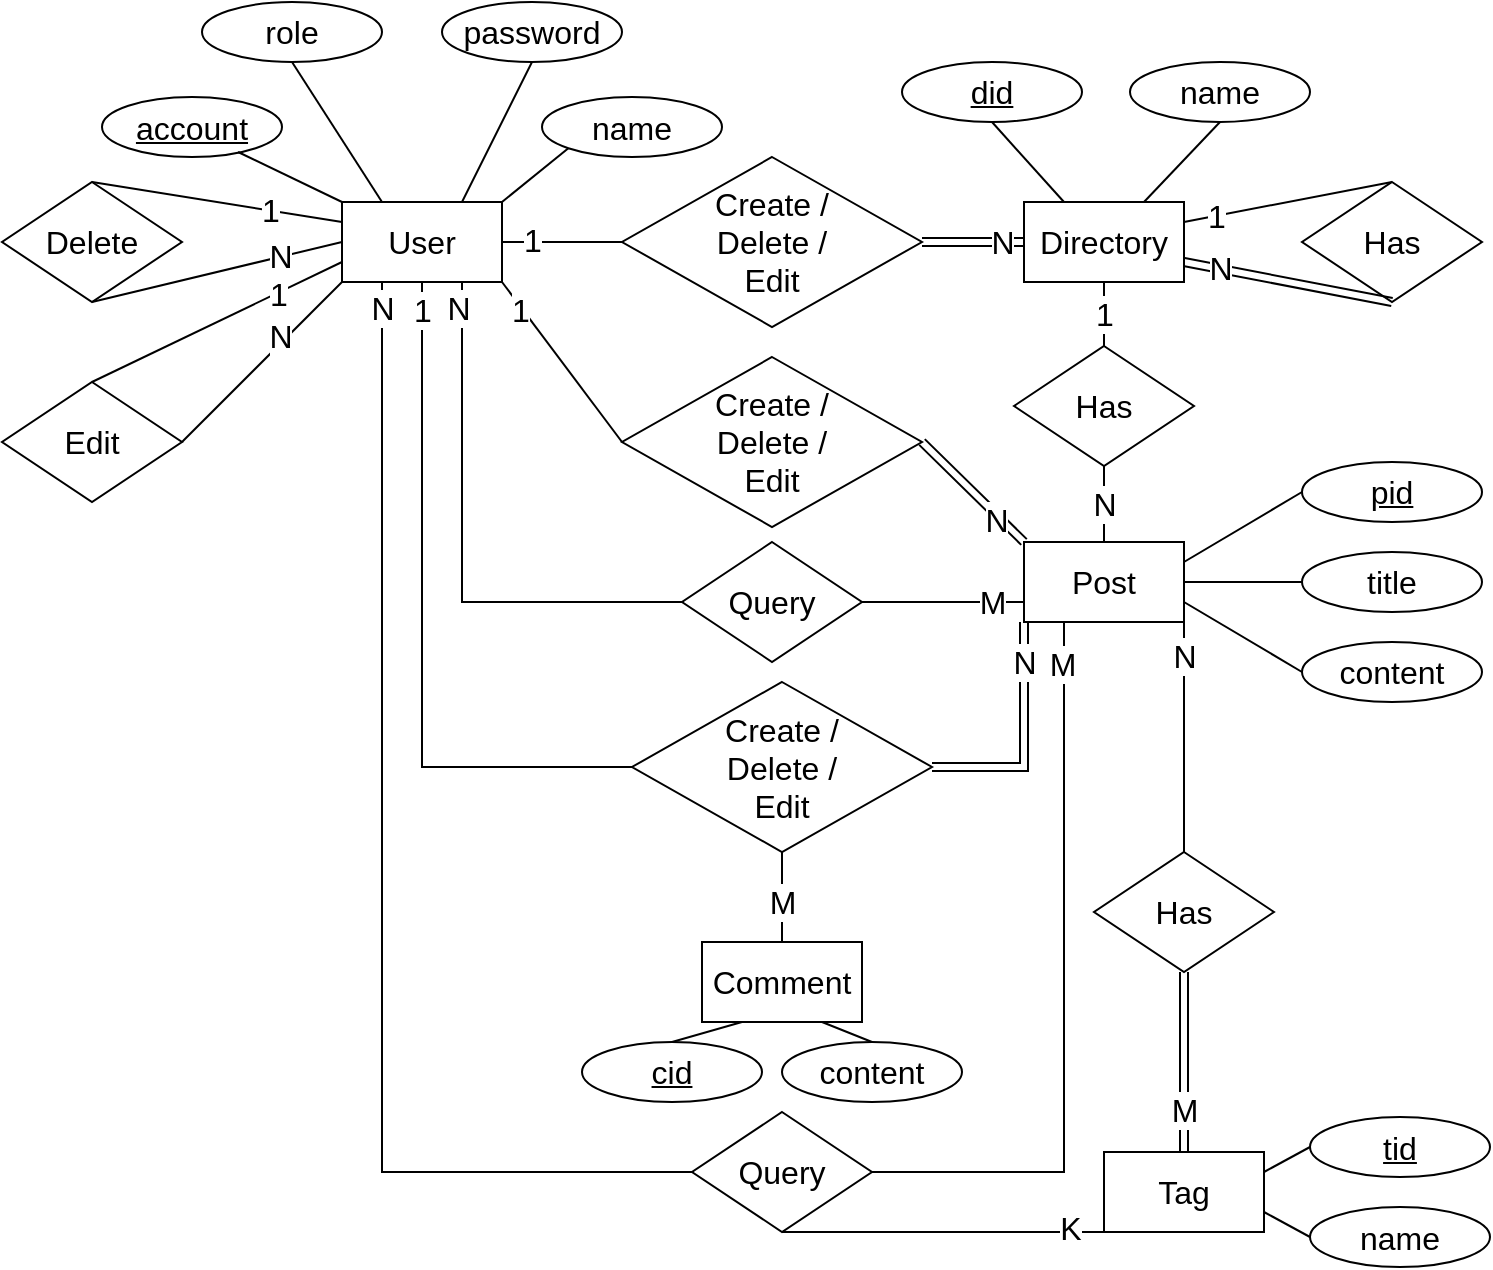 <mxfile version="16.1.2" type="device"><diagram id="SRrQzv1zi3dZUVZLT-9m" name="Page-1"><mxGraphModel dx="2029" dy="762" grid="1" gridSize="10" guides="1" tooltips="1" connect="1" arrows="1" fold="1" page="1" pageScale="1" pageWidth="827" pageHeight="1169" math="0" shadow="0"><root><mxCell id="0"/><mxCell id="1" parent="0"/><mxCell id="rI-JA3ZWg95dAhFGi8tn-11" style="rounded=0;orthogonalLoop=1;jettySize=auto;html=1;entryX=0.5;entryY=0;entryDx=0;entryDy=0;fontSize=16;endArrow=none;endFill=0;" edge="1" parent="1" target="rI-JA3ZWg95dAhFGi8tn-9"><mxGeometry relative="1" as="geometry"><mxPoint x="120" y="210" as="sourcePoint"/></mxGeometry></mxCell><mxCell id="rI-JA3ZWg95dAhFGi8tn-82" value="1" style="edgeLabel;html=1;align=center;verticalAlign=middle;resizable=0;points=[];fontSize=16;" vertex="1" connectable="0" parent="rI-JA3ZWg95dAhFGi8tn-11"><mxGeometry x="-0.423" relative="1" as="geometry"><mxPoint as="offset"/></mxGeometry></mxCell><mxCell id="rI-JA3ZWg95dAhFGi8tn-1" value="&lt;font style=&quot;font-size: 16px&quot;&gt;User&lt;/font&gt;" style="rounded=0;whiteSpace=wrap;html=1;" vertex="1" parent="1"><mxGeometry x="120" y="200" width="80" height="40" as="geometry"/></mxCell><mxCell id="rI-JA3ZWg95dAhFGi8tn-2" value="&lt;font style=&quot;font-size: 16px&quot;&gt;Directory&lt;/font&gt;" style="rounded=0;whiteSpace=wrap;html=1;" vertex="1" parent="1"><mxGeometry x="461" y="200" width="80" height="40" as="geometry"/></mxCell><mxCell id="rI-JA3ZWg95dAhFGi8tn-80" style="edgeStyle=orthogonalEdgeStyle;rounded=0;orthogonalLoop=1;jettySize=auto;html=1;entryX=1;entryY=0.5;entryDx=0;entryDy=0;fontSize=16;endArrow=none;endFill=0;exitX=0.25;exitY=1;exitDx=0;exitDy=0;" edge="1" parent="1" source="rI-JA3ZWg95dAhFGi8tn-3" target="rI-JA3ZWg95dAhFGi8tn-78"><mxGeometry relative="1" as="geometry"><mxPoint x="570" y="470" as="sourcePoint"/></mxGeometry></mxCell><mxCell id="rI-JA3ZWg95dAhFGi8tn-105" value="M" style="edgeLabel;html=1;align=center;verticalAlign=middle;resizable=0;points=[];fontSize=16;" vertex="1" connectable="0" parent="rI-JA3ZWg95dAhFGi8tn-80"><mxGeometry x="-0.924" y="3" relative="1" as="geometry"><mxPoint x="-4" y="7" as="offset"/></mxGeometry></mxCell><mxCell id="rI-JA3ZWg95dAhFGi8tn-3" value="&lt;font style=&quot;font-size: 16px&quot;&gt;Post&lt;/font&gt;" style="rounded=0;whiteSpace=wrap;html=1;" vertex="1" parent="1"><mxGeometry x="461" y="370" width="80" height="40" as="geometry"/></mxCell><mxCell id="rI-JA3ZWg95dAhFGi8tn-4" value="&lt;font style=&quot;font-size: 16px&quot;&gt;Comment&lt;/font&gt;" style="rounded=0;whiteSpace=wrap;html=1;" vertex="1" parent="1"><mxGeometry x="300" y="570" width="80" height="40" as="geometry"/></mxCell><mxCell id="rI-JA3ZWg95dAhFGi8tn-5" value="&lt;font style=&quot;font-size: 16px&quot;&gt;Tag&lt;/font&gt;" style="rounded=0;whiteSpace=wrap;html=1;" vertex="1" parent="1"><mxGeometry x="501" y="675" width="80" height="40" as="geometry"/></mxCell><mxCell id="rI-JA3ZWg95dAhFGi8tn-6" value="&lt;u&gt;account&lt;/u&gt;" style="ellipse;whiteSpace=wrap;html=1;fontSize=16;" vertex="1" parent="1"><mxGeometry y="147.5" width="90" height="30" as="geometry"/></mxCell><mxCell id="rI-JA3ZWg95dAhFGi8tn-7" value="password" style="ellipse;whiteSpace=wrap;html=1;fontSize=16;" vertex="1" parent="1"><mxGeometry x="170" y="100" width="90" height="30" as="geometry"/></mxCell><mxCell id="rI-JA3ZWg95dAhFGi8tn-8" value="role" style="ellipse;whiteSpace=wrap;html=1;fontSize=16;" vertex="1" parent="1"><mxGeometry x="50" y="100" width="90" height="30" as="geometry"/></mxCell><mxCell id="rI-JA3ZWg95dAhFGi8tn-9" value="Delete" style="rhombus;whiteSpace=wrap;html=1;fontSize=16;" vertex="1" parent="1"><mxGeometry x="-50" y="190" width="90" height="60" as="geometry"/></mxCell><mxCell id="rI-JA3ZWg95dAhFGi8tn-10" value="Edit" style="rhombus;whiteSpace=wrap;html=1;fontSize=16;" vertex="1" parent="1"><mxGeometry x="-50" y="290" width="90" height="60" as="geometry"/></mxCell><mxCell id="rI-JA3ZWg95dAhFGi8tn-12" style="rounded=0;orthogonalLoop=1;jettySize=auto;html=1;exitX=0;exitY=0.5;exitDx=0;exitDy=0;entryX=0.5;entryY=1;entryDx=0;entryDy=0;fontSize=16;endArrow=none;endFill=0;" edge="1" parent="1" source="rI-JA3ZWg95dAhFGi8tn-1" target="rI-JA3ZWg95dAhFGi8tn-9"><mxGeometry relative="1" as="geometry"><mxPoint x="130" y="250" as="sourcePoint"/><mxPoint x="50" y="380" as="targetPoint"/></mxGeometry></mxCell><mxCell id="rI-JA3ZWg95dAhFGi8tn-83" value="N" style="edgeLabel;html=1;align=center;verticalAlign=middle;resizable=0;points=[];fontSize=16;" vertex="1" connectable="0" parent="rI-JA3ZWg95dAhFGi8tn-12"><mxGeometry x="-0.509" y="-1" relative="1" as="geometry"><mxPoint as="offset"/></mxGeometry></mxCell><mxCell id="rI-JA3ZWg95dAhFGi8tn-13" style="rounded=0;orthogonalLoop=1;jettySize=auto;html=1;exitX=0;exitY=0.75;exitDx=0;exitDy=0;entryX=0.5;entryY=0;entryDx=0;entryDy=0;fontSize=16;endArrow=none;endFill=0;" edge="1" parent="1" source="rI-JA3ZWg95dAhFGi8tn-1" target="rI-JA3ZWg95dAhFGi8tn-10"><mxGeometry relative="1" as="geometry"><mxPoint x="150" y="250" as="sourcePoint"/><mxPoint x="140" y="380" as="targetPoint"/></mxGeometry></mxCell><mxCell id="rI-JA3ZWg95dAhFGi8tn-84" value="1" style="edgeLabel;html=1;align=center;verticalAlign=middle;resizable=0;points=[];fontSize=16;" vertex="1" connectable="0" parent="rI-JA3ZWg95dAhFGi8tn-13"><mxGeometry x="-0.49" relative="1" as="geometry"><mxPoint as="offset"/></mxGeometry></mxCell><mxCell id="rI-JA3ZWg95dAhFGi8tn-14" style="rounded=0;orthogonalLoop=1;jettySize=auto;html=1;exitX=0;exitY=1;exitDx=0;exitDy=0;fontSize=16;endArrow=none;endFill=0;entryX=1;entryY=0.5;entryDx=0;entryDy=0;" edge="1" parent="1" source="rI-JA3ZWg95dAhFGi8tn-1" target="rI-JA3ZWg95dAhFGi8tn-10"><mxGeometry relative="1" as="geometry"><mxPoint x="170" y="250" as="sourcePoint"/><mxPoint x="130" y="300" as="targetPoint"/></mxGeometry></mxCell><mxCell id="rI-JA3ZWg95dAhFGi8tn-85" value="N" style="edgeLabel;html=1;align=center;verticalAlign=middle;resizable=0;points=[];fontSize=16;" vertex="1" connectable="0" parent="rI-JA3ZWg95dAhFGi8tn-14"><mxGeometry x="-0.287" y="-4" relative="1" as="geometry"><mxPoint y="1" as="offset"/></mxGeometry></mxCell><mxCell id="rI-JA3ZWg95dAhFGi8tn-15" style="edgeStyle=none;rounded=0;orthogonalLoop=1;jettySize=auto;html=1;exitX=0;exitY=0.25;exitDx=0;exitDy=0;entryX=0;entryY=0;entryDx=0;entryDy=0;fontSize=16;endArrow=none;endFill=0;" edge="1" parent="1" source="rI-JA3ZWg95dAhFGi8tn-1" target="rI-JA3ZWg95dAhFGi8tn-1"><mxGeometry relative="1" as="geometry"/></mxCell><mxCell id="rI-JA3ZWg95dAhFGi8tn-17" style="rounded=0;orthogonalLoop=1;jettySize=auto;html=1;exitX=0.5;exitY=1;exitDx=0;exitDy=0;entryX=0.25;entryY=0;entryDx=0;entryDy=0;fontSize=16;endArrow=none;endFill=0;" edge="1" parent="1" source="rI-JA3ZWg95dAhFGi8tn-8" target="rI-JA3ZWg95dAhFGi8tn-1"><mxGeometry relative="1" as="geometry"><mxPoint x="150" y="250" as="sourcePoint"/><mxPoint x="125" y="340" as="targetPoint"/></mxGeometry></mxCell><mxCell id="rI-JA3ZWg95dAhFGi8tn-18" style="rounded=0;orthogonalLoop=1;jettySize=auto;html=1;exitX=0.756;exitY=0.917;exitDx=0;exitDy=0;fontSize=16;endArrow=none;endFill=0;entryX=0;entryY=0;entryDx=0;entryDy=0;exitPerimeter=0;" edge="1" parent="1" source="rI-JA3ZWg95dAhFGi8tn-6" target="rI-JA3ZWg95dAhFGi8tn-1"><mxGeometry relative="1" as="geometry"><mxPoint x="85" y="170" as="sourcePoint"/><mxPoint x="60" y="180" as="targetPoint"/></mxGeometry></mxCell><mxCell id="rI-JA3ZWg95dAhFGi8tn-19" style="rounded=0;orthogonalLoop=1;jettySize=auto;html=1;exitX=0.5;exitY=1;exitDx=0;exitDy=0;fontSize=16;endArrow=none;endFill=0;entryX=0.75;entryY=0;entryDx=0;entryDy=0;" edge="1" parent="1" source="rI-JA3ZWg95dAhFGi8tn-7" target="rI-JA3ZWg95dAhFGi8tn-1"><mxGeometry relative="1" as="geometry"><mxPoint x="170" y="130" as="sourcePoint"/><mxPoint x="170" y="210" as="targetPoint"/></mxGeometry></mxCell><mxCell id="rI-JA3ZWg95dAhFGi8tn-20" value="&lt;u&gt;did&lt;/u&gt;" style="ellipse;whiteSpace=wrap;html=1;fontSize=16;" vertex="1" parent="1"><mxGeometry x="400" y="130" width="90" height="30" as="geometry"/></mxCell><mxCell id="rI-JA3ZWg95dAhFGi8tn-21" value="name" style="ellipse;whiteSpace=wrap;html=1;fontSize=16;" vertex="1" parent="1"><mxGeometry x="514" y="130" width="90" height="30" as="geometry"/></mxCell><mxCell id="rI-JA3ZWg95dAhFGi8tn-22" value="name" style="ellipse;whiteSpace=wrap;html=1;fontSize=16;" vertex="1" parent="1"><mxGeometry x="220" y="147.5" width="90" height="30" as="geometry"/></mxCell><mxCell id="rI-JA3ZWg95dAhFGi8tn-23" style="rounded=0;orthogonalLoop=1;jettySize=auto;html=1;exitX=0;exitY=1;exitDx=0;exitDy=0;entryX=1;entryY=0;entryDx=0;entryDy=0;fontSize=16;endArrow=none;endFill=0;" edge="1" parent="1" source="rI-JA3ZWg95dAhFGi8tn-22" target="rI-JA3ZWg95dAhFGi8tn-1"><mxGeometry relative="1" as="geometry"><mxPoint x="45" y="180" as="sourcePoint"/><mxPoint x="150" y="210" as="targetPoint"/></mxGeometry></mxCell><mxCell id="rI-JA3ZWg95dAhFGi8tn-24" style="rounded=0;orthogonalLoop=1;jettySize=auto;html=1;exitX=0.5;exitY=1;exitDx=0;exitDy=0;fontSize=16;endArrow=none;endFill=0;entryX=0.25;entryY=0;entryDx=0;entryDy=0;" edge="1" parent="1" source="rI-JA3ZWg95dAhFGi8tn-20" target="rI-JA3ZWg95dAhFGi8tn-2"><mxGeometry relative="1" as="geometry"><mxPoint x="266" y="190" as="sourcePoint"/><mxPoint x="481" y="190" as="targetPoint"/></mxGeometry></mxCell><mxCell id="rI-JA3ZWg95dAhFGi8tn-25" style="rounded=0;orthogonalLoop=1;jettySize=auto;html=1;exitX=0.5;exitY=1;exitDx=0;exitDy=0;fontSize=16;endArrow=none;endFill=0;entryX=0.75;entryY=0;entryDx=0;entryDy=0;" edge="1" parent="1" source="rI-JA3ZWg95dAhFGi8tn-21" target="rI-JA3ZWg95dAhFGi8tn-2"><mxGeometry relative="1" as="geometry"><mxPoint x="456" y="150" as="sourcePoint"/><mxPoint x="491" y="210" as="targetPoint"/></mxGeometry></mxCell><mxCell id="rI-JA3ZWg95dAhFGi8tn-28" value="Has" style="rhombus;whiteSpace=wrap;html=1;fontSize=16;" vertex="1" parent="1"><mxGeometry x="600" y="190" width="90" height="60" as="geometry"/></mxCell><mxCell id="rI-JA3ZWg95dAhFGi8tn-29" style="rounded=0;orthogonalLoop=1;jettySize=auto;html=1;exitX=0.5;exitY=0;exitDx=0;exitDy=0;fontSize=16;endArrow=none;endFill=0;entryX=1;entryY=0.25;entryDx=0;entryDy=0;" edge="1" parent="1" source="rI-JA3ZWg95dAhFGi8tn-28" target="rI-JA3ZWg95dAhFGi8tn-2"><mxGeometry relative="1" as="geometry"><mxPoint x="569" y="170" as="sourcePoint"/><mxPoint x="531" y="210" as="targetPoint"/></mxGeometry></mxCell><mxCell id="rI-JA3ZWg95dAhFGi8tn-92" value="1" style="edgeLabel;html=1;align=center;verticalAlign=middle;resizable=0;points=[];fontSize=16;" vertex="1" connectable="0" parent="rI-JA3ZWg95dAhFGi8tn-29"><mxGeometry x="0.693" relative="1" as="geometry"><mxPoint as="offset"/></mxGeometry></mxCell><mxCell id="rI-JA3ZWg95dAhFGi8tn-31" value="Create /&lt;br&gt;Delete /&lt;br&gt;Edit" style="rhombus;whiteSpace=wrap;html=1;fontSize=16;" vertex="1" parent="1"><mxGeometry x="260" y="177.5" width="150" height="85" as="geometry"/></mxCell><mxCell id="rI-JA3ZWg95dAhFGi8tn-34" style="rounded=0;orthogonalLoop=1;jettySize=auto;html=1;exitX=0;exitY=0.5;exitDx=0;exitDy=0;entryX=1;entryY=0.5;entryDx=0;entryDy=0;fontSize=16;endArrow=none;endFill=0;" edge="1" parent="1" source="rI-JA3ZWg95dAhFGi8tn-31" target="rI-JA3ZWg95dAhFGi8tn-1"><mxGeometry relative="1" as="geometry"><mxPoint x="245" y="150" as="sourcePoint"/><mxPoint x="190" y="210" as="targetPoint"/></mxGeometry></mxCell><mxCell id="rI-JA3ZWg95dAhFGi8tn-88" value="1" style="edgeLabel;html=1;align=center;verticalAlign=middle;resizable=0;points=[];fontSize=16;" vertex="1" connectable="0" parent="rI-JA3ZWg95dAhFGi8tn-34"><mxGeometry x="0.5" y="-1" relative="1" as="geometry"><mxPoint as="offset"/></mxGeometry></mxCell><mxCell id="rI-JA3ZWg95dAhFGi8tn-40" value="Has" style="rhombus;whiteSpace=wrap;html=1;fontSize=16;" vertex="1" parent="1"><mxGeometry x="456" y="272" width="90" height="60" as="geometry"/></mxCell><mxCell id="rI-JA3ZWg95dAhFGi8tn-41" value="1" style="rounded=0;orthogonalLoop=1;jettySize=auto;html=1;exitX=0.5;exitY=0;exitDx=0;exitDy=0;fontSize=16;endArrow=none;endFill=0;entryX=0.5;entryY=1;entryDx=0;entryDy=0;" edge="1" parent="1" source="rI-JA3ZWg95dAhFGi8tn-40" target="rI-JA3ZWg95dAhFGi8tn-2"><mxGeometry relative="1" as="geometry"><mxPoint x="655" y="260" as="sourcePoint"/><mxPoint x="551" y="240" as="targetPoint"/></mxGeometry></mxCell><mxCell id="rI-JA3ZWg95dAhFGi8tn-42" value="N" style="rounded=0;orthogonalLoop=1;jettySize=auto;html=1;exitX=0.5;exitY=0;exitDx=0;exitDy=0;fontSize=16;endArrow=none;endFill=0;entryX=0.5;entryY=1;entryDx=0;entryDy=0;" edge="1" parent="1" source="rI-JA3ZWg95dAhFGi8tn-3" target="rI-JA3ZWg95dAhFGi8tn-40"><mxGeometry relative="1" as="geometry"><mxPoint x="511" y="290" as="sourcePoint"/><mxPoint x="511" y="240" as="targetPoint"/></mxGeometry></mxCell><mxCell id="rI-JA3ZWg95dAhFGi8tn-48" style="rounded=0;orthogonalLoop=1;jettySize=auto;html=1;exitX=0;exitY=0.5;exitDx=0;exitDy=0;entryX=1;entryY=1;entryDx=0;entryDy=0;fontSize=16;endArrow=none;endFill=0;" edge="1" parent="1" source="rI-JA3ZWg95dAhFGi8tn-69" target="rI-JA3ZWg95dAhFGi8tn-1"><mxGeometry relative="1" as="geometry"><mxPoint x="290" y="510" as="sourcePoint"/><mxPoint x="200" y="450" as="targetPoint"/></mxGeometry></mxCell><mxCell id="rI-JA3ZWg95dAhFGi8tn-97" value="1" style="edgeLabel;html=1;align=center;verticalAlign=middle;resizable=0;points=[];fontSize=16;" vertex="1" connectable="0" parent="rI-JA3ZWg95dAhFGi8tn-48"><mxGeometry x="0.668" y="1" relative="1" as="geometry"><mxPoint as="offset"/></mxGeometry></mxCell><mxCell id="rI-JA3ZWg95dAhFGi8tn-53" value="Query" style="rhombus;whiteSpace=wrap;html=1;fontSize=16;" vertex="1" parent="1"><mxGeometry x="290" y="370" width="90" height="60" as="geometry"/></mxCell><mxCell id="rI-JA3ZWg95dAhFGi8tn-54" style="rounded=0;orthogonalLoop=1;jettySize=auto;html=1;exitX=0;exitY=0.5;exitDx=0;exitDy=0;entryX=0.75;entryY=1;entryDx=0;entryDy=0;fontSize=16;endArrow=none;endFill=0;edgeStyle=orthogonalEdgeStyle;" edge="1" parent="1" source="rI-JA3ZWg95dAhFGi8tn-53" target="rI-JA3ZWg95dAhFGi8tn-1"><mxGeometry relative="1" as="geometry"><mxPoint x="300" y="520" as="sourcePoint"/><mxPoint x="170" y="250" as="targetPoint"/></mxGeometry></mxCell><mxCell id="rI-JA3ZWg95dAhFGi8tn-100" value="N" style="edgeLabel;html=1;align=center;verticalAlign=middle;resizable=0;points=[];fontSize=16;" vertex="1" connectable="0" parent="rI-JA3ZWg95dAhFGi8tn-54"><mxGeometry x="0.904" y="2" relative="1" as="geometry"><mxPoint as="offset"/></mxGeometry></mxCell><mxCell id="rI-JA3ZWg95dAhFGi8tn-55" style="rounded=0;orthogonalLoop=1;jettySize=auto;html=1;exitX=0;exitY=0.75;exitDx=0;exitDy=0;entryX=1;entryY=0.5;entryDx=0;entryDy=0;fontSize=16;endArrow=none;endFill=0;" edge="1" parent="1" source="rI-JA3ZWg95dAhFGi8tn-3" target="rI-JA3ZWg95dAhFGi8tn-53"><mxGeometry relative="1" as="geometry"><mxPoint x="300" y="590" as="sourcePoint"/><mxPoint x="150" y="250" as="targetPoint"/></mxGeometry></mxCell><mxCell id="rI-JA3ZWg95dAhFGi8tn-101" value="M" style="edgeLabel;html=1;align=center;verticalAlign=middle;resizable=0;points=[];fontSize=16;" vertex="1" connectable="0" parent="rI-JA3ZWg95dAhFGi8tn-55"><mxGeometry x="-0.605" relative="1" as="geometry"><mxPoint as="offset"/></mxGeometry></mxCell><mxCell id="rI-JA3ZWg95dAhFGi8tn-56" value="&lt;u&gt;pid&lt;/u&gt;" style="ellipse;whiteSpace=wrap;html=1;fontSize=16;" vertex="1" parent="1"><mxGeometry x="600" y="330" width="90" height="30" as="geometry"/></mxCell><mxCell id="rI-JA3ZWg95dAhFGi8tn-57" value="title" style="ellipse;whiteSpace=wrap;html=1;fontSize=16;" vertex="1" parent="1"><mxGeometry x="600" y="375" width="90" height="30" as="geometry"/></mxCell><mxCell id="rI-JA3ZWg95dAhFGi8tn-58" value="content" style="ellipse;whiteSpace=wrap;html=1;fontSize=16;" vertex="1" parent="1"><mxGeometry x="600" y="420" width="90" height="30" as="geometry"/></mxCell><mxCell id="rI-JA3ZWg95dAhFGi8tn-59" style="rounded=0;orthogonalLoop=1;jettySize=auto;html=1;exitX=1;exitY=0.25;exitDx=0;exitDy=0;fontSize=16;endArrow=none;endFill=0;entryX=0;entryY=0.5;entryDx=0;entryDy=0;" edge="1" parent="1" source="rI-JA3ZWg95dAhFGi8tn-3" target="rI-JA3ZWg95dAhFGi8tn-56"><mxGeometry relative="1" as="geometry"><mxPoint x="511" y="420" as="sourcePoint"/><mxPoint x="511" y="350" as="targetPoint"/></mxGeometry></mxCell><mxCell id="rI-JA3ZWg95dAhFGi8tn-60" style="rounded=0;orthogonalLoop=1;jettySize=auto;html=1;exitX=1;exitY=0.5;exitDx=0;exitDy=0;fontSize=16;endArrow=none;endFill=0;entryX=0;entryY=0.5;entryDx=0;entryDy=0;" edge="1" parent="1" source="rI-JA3ZWg95dAhFGi8tn-3" target="rI-JA3ZWg95dAhFGi8tn-57"><mxGeometry relative="1" as="geometry"><mxPoint x="551" y="420" as="sourcePoint"/><mxPoint x="590" y="385" as="targetPoint"/></mxGeometry></mxCell><mxCell id="rI-JA3ZWg95dAhFGi8tn-61" style="rounded=0;orthogonalLoop=1;jettySize=auto;html=1;exitX=1;exitY=0.75;exitDx=0;exitDy=0;fontSize=16;endArrow=none;endFill=0;entryX=0;entryY=0.5;entryDx=0;entryDy=0;" edge="1" parent="1" source="rI-JA3ZWg95dAhFGi8tn-3" target="rI-JA3ZWg95dAhFGi8tn-58"><mxGeometry relative="1" as="geometry"><mxPoint x="551" y="430" as="sourcePoint"/><mxPoint x="590" y="430" as="targetPoint"/></mxGeometry></mxCell><mxCell id="rI-JA3ZWg95dAhFGi8tn-62" value="Has" style="rhombus;whiteSpace=wrap;html=1;fontSize=16;" vertex="1" parent="1"><mxGeometry x="496" y="525" width="90" height="60" as="geometry"/></mxCell><mxCell id="rI-JA3ZWg95dAhFGi8tn-63" style="rounded=0;orthogonalLoop=1;jettySize=auto;html=1;exitX=0.5;exitY=0;exitDx=0;exitDy=0;fontSize=16;endArrow=none;endFill=0;entryX=1;entryY=1;entryDx=0;entryDy=0;" edge="1" parent="1" source="rI-JA3ZWg95dAhFGi8tn-62" target="rI-JA3ZWg95dAhFGi8tn-3"><mxGeometry relative="1" as="geometry"><mxPoint x="655" y="480" as="sourcePoint"/><mxPoint x="540" y="490" as="targetPoint"/></mxGeometry></mxCell><mxCell id="rI-JA3ZWg95dAhFGi8tn-107" value="N" style="edgeLabel;html=1;align=center;verticalAlign=middle;resizable=0;points=[];fontSize=16;" vertex="1" connectable="0" parent="rI-JA3ZWg95dAhFGi8tn-63"><mxGeometry x="0.704" relative="1" as="geometry"><mxPoint as="offset"/></mxGeometry></mxCell><mxCell id="rI-JA3ZWg95dAhFGi8tn-65" value="&lt;u&gt;tid&lt;/u&gt;" style="ellipse;whiteSpace=wrap;html=1;fontSize=16;" vertex="1" parent="1"><mxGeometry x="604" y="657.5" width="90" height="30" as="geometry"/></mxCell><mxCell id="rI-JA3ZWg95dAhFGi8tn-66" value="name" style="ellipse;whiteSpace=wrap;html=1;fontSize=16;" vertex="1" parent="1"><mxGeometry x="604" y="702.5" width="90" height="30" as="geometry"/></mxCell><mxCell id="rI-JA3ZWg95dAhFGi8tn-67" style="rounded=0;orthogonalLoop=1;jettySize=auto;html=1;fontSize=16;endArrow=none;endFill=0;entryX=0;entryY=0.5;entryDx=0;entryDy=0;exitX=1;exitY=0.25;exitDx=0;exitDy=0;" edge="1" parent="1" source="rI-JA3ZWg95dAhFGi8tn-5" target="rI-JA3ZWg95dAhFGi8tn-65"><mxGeometry relative="1" as="geometry"><mxPoint x="591" y="650" as="sourcePoint"/><mxPoint x="521" y="580" as="targetPoint"/></mxGeometry></mxCell><mxCell id="rI-JA3ZWg95dAhFGi8tn-68" style="rounded=0;orthogonalLoop=1;jettySize=auto;html=1;fontSize=16;endArrow=none;endFill=0;entryX=0;entryY=0.5;entryDx=0;entryDy=0;exitX=1;exitY=0.75;exitDx=0;exitDy=0;" edge="1" parent="1" source="rI-JA3ZWg95dAhFGi8tn-5" target="rI-JA3ZWg95dAhFGi8tn-66"><mxGeometry relative="1" as="geometry"><mxPoint x="591" y="670" as="sourcePoint"/><mxPoint x="610" y="647.5" as="targetPoint"/></mxGeometry></mxCell><mxCell id="rI-JA3ZWg95dAhFGi8tn-69" value="Create /&lt;br&gt;Delete /&lt;br&gt;Edit" style="rhombus;whiteSpace=wrap;html=1;fontSize=16;" vertex="1" parent="1"><mxGeometry x="260" y="277.5" width="150" height="85" as="geometry"/></mxCell><mxCell id="rI-JA3ZWg95dAhFGi8tn-70" value="Create /&lt;br&gt;Delete /&lt;br&gt;Edit" style="rhombus;whiteSpace=wrap;html=1;fontSize=16;" vertex="1" parent="1"><mxGeometry x="265" y="440" width="150" height="85" as="geometry"/></mxCell><mxCell id="rI-JA3ZWg95dAhFGi8tn-71" style="rounded=0;orthogonalLoop=1;jettySize=auto;html=1;exitX=0;exitY=0.5;exitDx=0;exitDy=0;entryX=0.5;entryY=1;entryDx=0;entryDy=0;fontSize=16;endArrow=none;endFill=0;edgeStyle=orthogonalEdgeStyle;" edge="1" parent="1" source="rI-JA3ZWg95dAhFGi8tn-70" target="rI-JA3ZWg95dAhFGi8tn-1"><mxGeometry relative="1" as="geometry"><mxPoint x="270" y="325" as="sourcePoint"/><mxPoint x="210" y="250" as="targetPoint"/></mxGeometry></mxCell><mxCell id="rI-JA3ZWg95dAhFGi8tn-102" value="1" style="edgeLabel;html=1;align=center;verticalAlign=middle;resizable=0;points=[];fontSize=16;" vertex="1" connectable="0" parent="rI-JA3ZWg95dAhFGi8tn-71"><mxGeometry x="0.885" y="-1" relative="1" as="geometry"><mxPoint x="-1" y="-6" as="offset"/></mxGeometry></mxCell><mxCell id="rI-JA3ZWg95dAhFGi8tn-72" value="M" style="rounded=0;orthogonalLoop=1;jettySize=auto;html=1;exitX=0.5;exitY=0;exitDx=0;exitDy=0;fontSize=16;endArrow=none;endFill=0;entryX=0.5;entryY=1;entryDx=0;entryDy=0;" edge="1" parent="1"><mxGeometry x="-0.111" relative="1" as="geometry"><mxPoint x="340" y="570" as="sourcePoint"/><mxPoint x="340" y="525" as="targetPoint"/><mxPoint as="offset"/></mxGeometry></mxCell><mxCell id="rI-JA3ZWg95dAhFGi8tn-76" style="edgeStyle=none;rounded=0;orthogonalLoop=1;jettySize=auto;html=1;exitX=0.5;exitY=0;exitDx=0;exitDy=0;entryX=0.25;entryY=1;entryDx=0;entryDy=0;fontSize=16;endArrow=none;endFill=0;" edge="1" parent="1" source="rI-JA3ZWg95dAhFGi8tn-74" target="rI-JA3ZWg95dAhFGi8tn-4"><mxGeometry relative="1" as="geometry"/></mxCell><mxCell id="rI-JA3ZWg95dAhFGi8tn-74" value="&lt;u&gt;cid&lt;/u&gt;" style="ellipse;whiteSpace=wrap;html=1;fontSize=16;" vertex="1" parent="1"><mxGeometry x="240" y="620" width="90" height="30" as="geometry"/></mxCell><mxCell id="rI-JA3ZWg95dAhFGi8tn-77" style="edgeStyle=none;rounded=0;orthogonalLoop=1;jettySize=auto;html=1;exitX=0.5;exitY=0;exitDx=0;exitDy=0;entryX=0.75;entryY=1;entryDx=0;entryDy=0;fontSize=16;endArrow=none;endFill=0;" edge="1" parent="1" source="rI-JA3ZWg95dAhFGi8tn-75" target="rI-JA3ZWg95dAhFGi8tn-4"><mxGeometry relative="1" as="geometry"/></mxCell><mxCell id="rI-JA3ZWg95dAhFGi8tn-75" value="content" style="ellipse;whiteSpace=wrap;html=1;fontSize=16;" vertex="1" parent="1"><mxGeometry x="340" y="620" width="90" height="30" as="geometry"/></mxCell><mxCell id="rI-JA3ZWg95dAhFGi8tn-81" style="edgeStyle=none;rounded=0;orthogonalLoop=1;jettySize=auto;html=1;exitX=0.5;exitY=1;exitDx=0;exitDy=0;entryX=0;entryY=1;entryDx=0;entryDy=0;fontSize=16;endArrow=none;endFill=0;" edge="1" parent="1" source="rI-JA3ZWg95dAhFGi8tn-78" target="rI-JA3ZWg95dAhFGi8tn-5"><mxGeometry relative="1" as="geometry"/></mxCell><mxCell id="rI-JA3ZWg95dAhFGi8tn-106" value="K" style="edgeLabel;html=1;align=center;verticalAlign=middle;resizable=0;points=[];fontSize=16;" vertex="1" connectable="0" parent="rI-JA3ZWg95dAhFGi8tn-81"><mxGeometry x="0.789" y="2" relative="1" as="geometry"><mxPoint as="offset"/></mxGeometry></mxCell><mxCell id="rI-JA3ZWg95dAhFGi8tn-78" value="Query" style="rhombus;whiteSpace=wrap;html=1;fontSize=16;" vertex="1" parent="1"><mxGeometry x="295" y="655" width="90" height="60" as="geometry"/></mxCell><mxCell id="rI-JA3ZWg95dAhFGi8tn-79" style="rounded=0;orthogonalLoop=1;jettySize=auto;html=1;exitX=0;exitY=0.5;exitDx=0;exitDy=0;fontSize=16;endArrow=none;endFill=0;entryX=0.25;entryY=1;entryDx=0;entryDy=0;edgeStyle=orthogonalEdgeStyle;" edge="1" parent="1" source="rI-JA3ZWg95dAhFGi8tn-78" target="rI-JA3ZWg95dAhFGi8tn-1"><mxGeometry relative="1" as="geometry"><mxPoint x="170" y="480" as="sourcePoint"/><mxPoint x="160" y="320" as="targetPoint"/></mxGeometry></mxCell><mxCell id="rI-JA3ZWg95dAhFGi8tn-104" value="N" style="edgeLabel;html=1;align=center;verticalAlign=middle;resizable=0;points=[];fontSize=16;" vertex="1" connectable="0" parent="rI-JA3ZWg95dAhFGi8tn-79"><mxGeometry x="0.95" relative="1" as="geometry"><mxPoint y="-2" as="offset"/></mxGeometry></mxCell><mxCell id="rI-JA3ZWg95dAhFGi8tn-86" value="" style="shape=link;html=1;rounded=0;fontSize=16;endArrow=none;endFill=0;exitX=1;exitY=0.5;exitDx=0;exitDy=0;entryX=0;entryY=0.5;entryDx=0;entryDy=0;" edge="1" parent="1" source="rI-JA3ZWg95dAhFGi8tn-31" target="rI-JA3ZWg95dAhFGi8tn-2"><mxGeometry relative="1" as="geometry"><mxPoint x="330" y="460" as="sourcePoint"/><mxPoint x="440" y="270" as="targetPoint"/></mxGeometry></mxCell><mxCell id="rI-JA3ZWg95dAhFGi8tn-89" value="N" style="edgeLabel;html=1;align=center;verticalAlign=middle;resizable=0;points=[];fontSize=16;" vertex="1" connectable="0" parent="rI-JA3ZWg95dAhFGi8tn-86"><mxGeometry x="0.372" y="4" relative="1" as="geometry"><mxPoint x="5" y="4" as="offset"/></mxGeometry></mxCell><mxCell id="rI-JA3ZWg95dAhFGi8tn-95" value="" style="shape=link;html=1;rounded=0;fontSize=16;endArrow=none;endFill=0;exitX=0.5;exitY=1;exitDx=0;exitDy=0;entryX=1;entryY=0.75;entryDx=0;entryDy=0;" edge="1" parent="1" source="rI-JA3ZWg95dAhFGi8tn-28" target="rI-JA3ZWg95dAhFGi8tn-2"><mxGeometry relative="1" as="geometry"><mxPoint x="420" y="230" as="sourcePoint"/><mxPoint x="471" y="230" as="targetPoint"/></mxGeometry></mxCell><mxCell id="rI-JA3ZWg95dAhFGi8tn-96" value="N" style="edgeLabel;html=1;align=center;verticalAlign=middle;resizable=0;points=[];fontSize=16;" vertex="1" connectable="0" parent="rI-JA3ZWg95dAhFGi8tn-95"><mxGeometry x="0.372" y="4" relative="1" as="geometry"><mxPoint x="-14" y="-7" as="offset"/></mxGeometry></mxCell><mxCell id="rI-JA3ZWg95dAhFGi8tn-98" value="" style="shape=link;html=1;rounded=0;fontSize=16;endArrow=none;endFill=0;exitX=1;exitY=0.5;exitDx=0;exitDy=0;entryX=0;entryY=0;entryDx=0;entryDy=0;" edge="1" parent="1" source="rI-JA3ZWg95dAhFGi8tn-69" target="rI-JA3ZWg95dAhFGi8tn-3"><mxGeometry relative="1" as="geometry"><mxPoint x="420" y="230" as="sourcePoint"/><mxPoint x="471" y="230" as="targetPoint"/></mxGeometry></mxCell><mxCell id="rI-JA3ZWg95dAhFGi8tn-99" value="N" style="edgeLabel;html=1;align=center;verticalAlign=middle;resizable=0;points=[];fontSize=16;" vertex="1" connectable="0" parent="rI-JA3ZWg95dAhFGi8tn-98"><mxGeometry x="0.372" y="4" relative="1" as="geometry"><mxPoint x="-1" y="7" as="offset"/></mxGeometry></mxCell><mxCell id="rI-JA3ZWg95dAhFGi8tn-109" value="" style="shape=link;html=1;rounded=0;fontSize=16;endArrow=none;endFill=0;exitX=0.5;exitY=1;exitDx=0;exitDy=0;entryX=0.5;entryY=0;entryDx=0;entryDy=0;" edge="1" parent="1" source="rI-JA3ZWg95dAhFGi8tn-62" target="rI-JA3ZWg95dAhFGi8tn-5"><mxGeometry relative="1" as="geometry"><mxPoint x="420" y="330" as="sourcePoint"/><mxPoint x="471" y="380" as="targetPoint"/></mxGeometry></mxCell><mxCell id="rI-JA3ZWg95dAhFGi8tn-110" value="M" style="edgeLabel;html=1;align=center;verticalAlign=middle;resizable=0;points=[];fontSize=16;" vertex="1" connectable="0" parent="rI-JA3ZWg95dAhFGi8tn-109"><mxGeometry x="0.372" y="4" relative="1" as="geometry"><mxPoint x="-4" y="7" as="offset"/></mxGeometry></mxCell><mxCell id="rI-JA3ZWg95dAhFGi8tn-111" value="" style="shape=link;html=1;rounded=0;fontSize=16;endArrow=none;endFill=0;exitX=1;exitY=0.5;exitDx=0;exitDy=0;entryX=0;entryY=1;entryDx=0;entryDy=0;edgeStyle=orthogonalEdgeStyle;" edge="1" parent="1" source="rI-JA3ZWg95dAhFGi8tn-70" target="rI-JA3ZWg95dAhFGi8tn-3"><mxGeometry relative="1" as="geometry"><mxPoint x="420" y="330" as="sourcePoint"/><mxPoint x="471" y="380" as="targetPoint"/></mxGeometry></mxCell><mxCell id="rI-JA3ZWg95dAhFGi8tn-112" value="N" style="edgeLabel;html=1;align=center;verticalAlign=middle;resizable=0;points=[];fontSize=16;" vertex="1" connectable="0" parent="rI-JA3ZWg95dAhFGi8tn-111"><mxGeometry x="0.372" y="4" relative="1" as="geometry"><mxPoint x="4" y="-17" as="offset"/></mxGeometry></mxCell></root></mxGraphModel></diagram></mxfile>